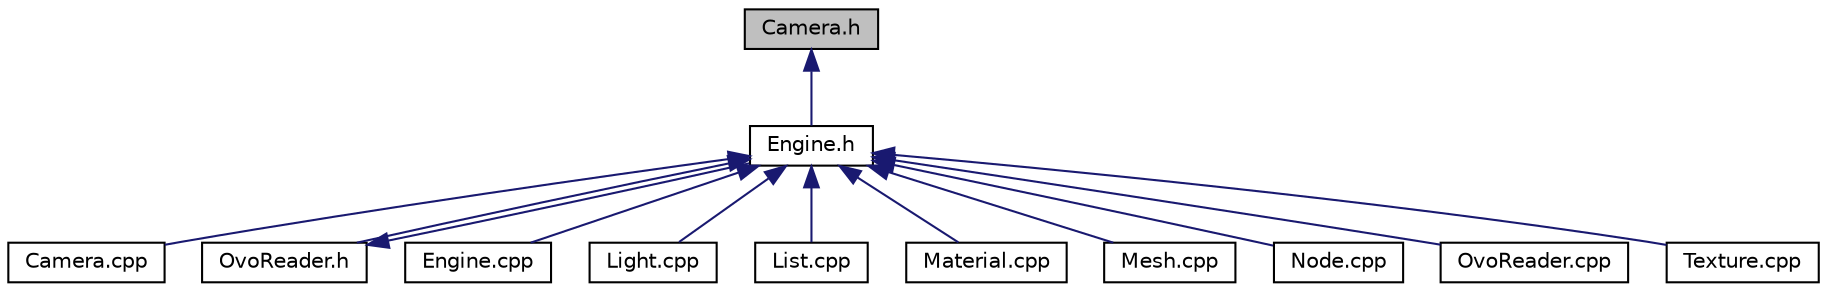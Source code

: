 digraph "Camera.h"
{
  edge [fontname="Helvetica",fontsize="10",labelfontname="Helvetica",labelfontsize="10"];
  node [fontname="Helvetica",fontsize="10",shape=record];
  Node1 [label="Camera.h",height=0.2,width=0.4,color="black", fillcolor="grey75", style="filled", fontcolor="black"];
  Node1 -> Node2 [dir="back",color="midnightblue",fontsize="10",style="solid"];
  Node2 [label="Engine.h",height=0.2,width=0.4,color="black", fillcolor="white", style="filled",URL="$Engine_8h.html"];
  Node2 -> Node3 [dir="back",color="midnightblue",fontsize="10",style="solid"];
  Node3 [label="Camera.cpp",height=0.2,width=0.4,color="black", fillcolor="white", style="filled",URL="$Camera_8cpp.html"];
  Node2 -> Node4 [dir="back",color="midnightblue",fontsize="10",style="solid"];
  Node4 [label="OvoReader.h",height=0.2,width=0.4,color="black", fillcolor="white", style="filled",URL="$OvoReader_8h.html"];
  Node4 -> Node2 [dir="back",color="midnightblue",fontsize="10",style="solid"];
  Node2 -> Node5 [dir="back",color="midnightblue",fontsize="10",style="solid"];
  Node5 [label="Engine.cpp",height=0.2,width=0.4,color="black", fillcolor="white", style="filled",URL="$Engine_8cpp.html"];
  Node2 -> Node6 [dir="back",color="midnightblue",fontsize="10",style="solid"];
  Node6 [label="Light.cpp",height=0.2,width=0.4,color="black", fillcolor="white", style="filled",URL="$Light_8cpp.html"];
  Node2 -> Node7 [dir="back",color="midnightblue",fontsize="10",style="solid"];
  Node7 [label="List.cpp",height=0.2,width=0.4,color="black", fillcolor="white", style="filled",URL="$List_8cpp.html"];
  Node2 -> Node8 [dir="back",color="midnightblue",fontsize="10",style="solid"];
  Node8 [label="Material.cpp",height=0.2,width=0.4,color="black", fillcolor="white", style="filled",URL="$Material_8cpp.html"];
  Node2 -> Node9 [dir="back",color="midnightblue",fontsize="10",style="solid"];
  Node9 [label="Mesh.cpp",height=0.2,width=0.4,color="black", fillcolor="white", style="filled",URL="$Mesh_8cpp.html"];
  Node2 -> Node10 [dir="back",color="midnightblue",fontsize="10",style="solid"];
  Node10 [label="Node.cpp",height=0.2,width=0.4,color="black", fillcolor="white", style="filled",URL="$Node_8cpp.html"];
  Node2 -> Node11 [dir="back",color="midnightblue",fontsize="10",style="solid"];
  Node11 [label="OvoReader.cpp",height=0.2,width=0.4,color="black", fillcolor="white", style="filled",URL="$OvoReader_8cpp.html"];
  Node2 -> Node12 [dir="back",color="midnightblue",fontsize="10",style="solid"];
  Node12 [label="Texture.cpp",height=0.2,width=0.4,color="black", fillcolor="white", style="filled",URL="$Texture_8cpp.html"];
}
